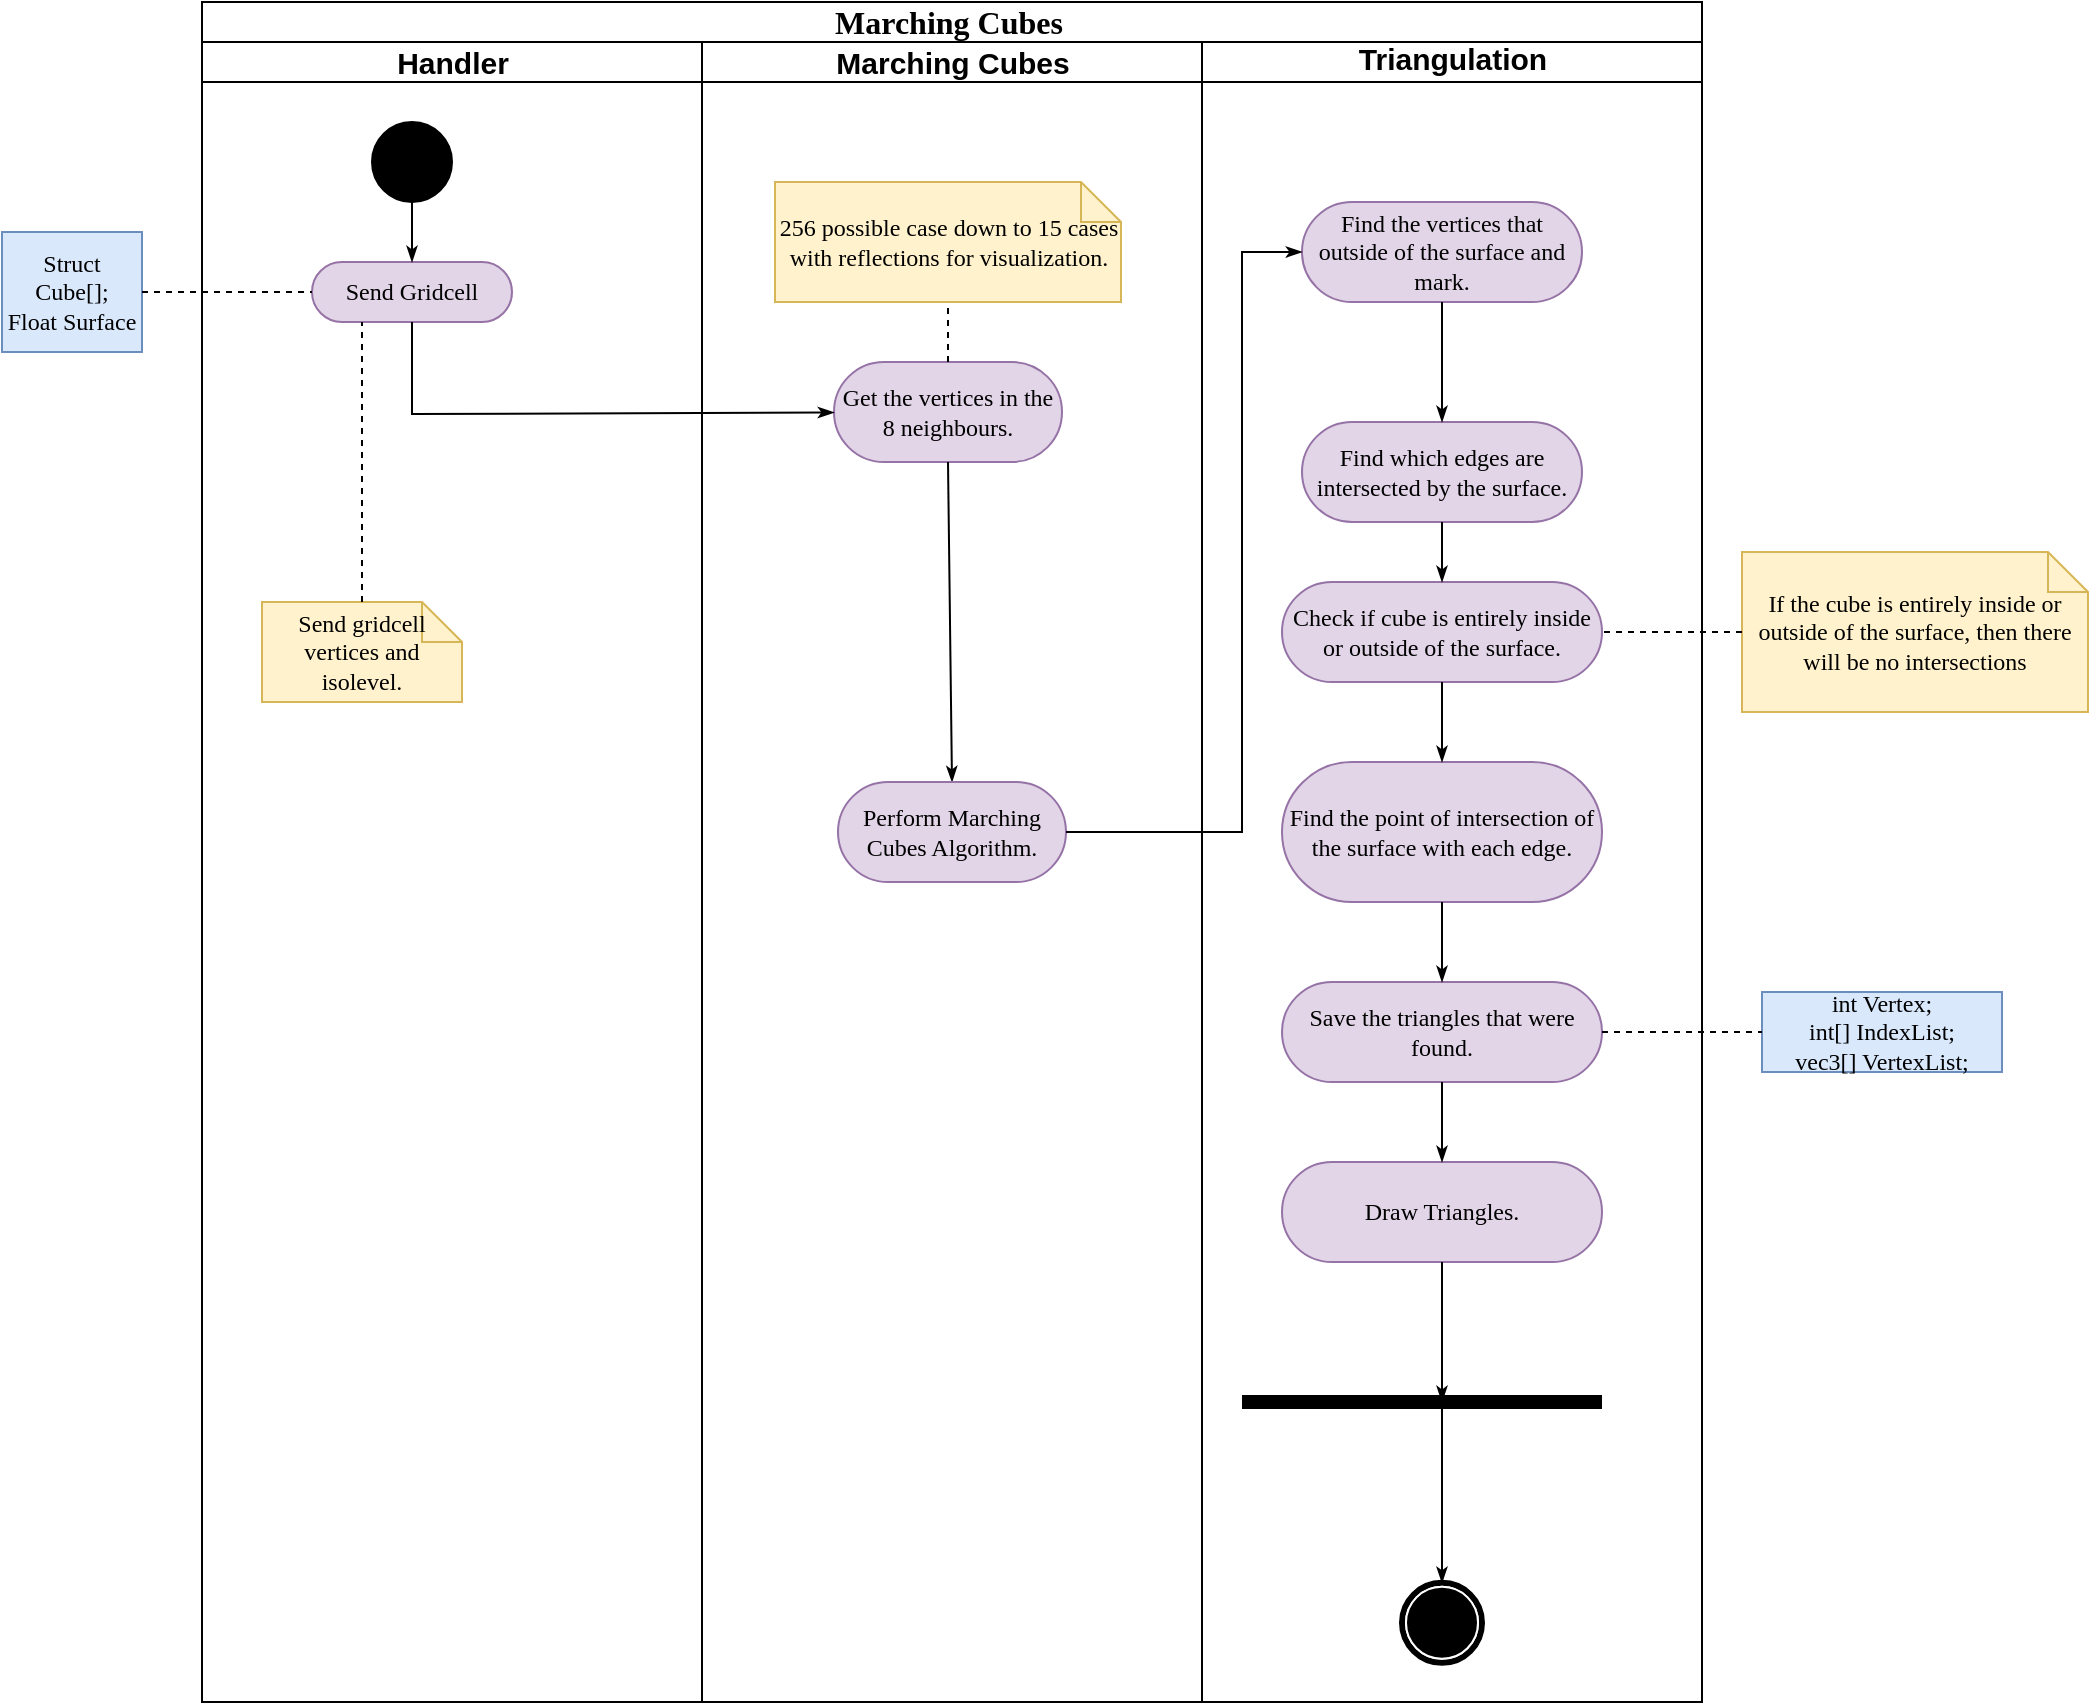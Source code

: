 <mxfile version="12.8.1" type="device"><diagram name="Page-1" id="0783ab3e-0a74-02c8-0abd-f7b4e66b4bec"><mxGraphModel dx="3220" dy="1188" grid="1" gridSize="10" guides="1" tooltips="1" connect="1" arrows="1" fold="1" page="1" pageScale="1" pageWidth="850" pageHeight="1100" background="#ffffff" math="0" shadow="0"><root><mxCell id="0"/><mxCell id="1" parent="0"/><mxCell id="1c1d494c118603dd-1" value="&lt;font style=&quot;font-size: 16px&quot;&gt;Marching Cubes&amp;nbsp;&lt;/font&gt;" style="swimlane;html=1;childLayout=stackLayout;startSize=20;rounded=0;shadow=0;comic=0;labelBackgroundColor=none;strokeWidth=1;fontFamily=Verdana;fontSize=12;align=center;" parent="1" vertex="1"><mxGeometry x="40" y="20" width="750" height="850" as="geometry"/></mxCell><mxCell id="1c1d494c118603dd-2" value="&lt;font style=&quot;font-size: 15px&quot;&gt;Handler&lt;/font&gt;" style="swimlane;html=1;startSize=20;" parent="1c1d494c118603dd-1" vertex="1"><mxGeometry y="20" width="250" height="830" as="geometry"/></mxCell><mxCell id="60571a20871a0731-4" value="" style="ellipse;whiteSpace=wrap;html=1;rounded=0;shadow=0;comic=0;labelBackgroundColor=none;strokeWidth=1;fillColor=#000000;fontFamily=Verdana;fontSize=12;align=center;" parent="1c1d494c118603dd-2" vertex="1"><mxGeometry x="85" y="40" width="40" height="40" as="geometry"/></mxCell><mxCell id="60571a20871a0731-8" value="Send Gridcell" style="rounded=1;whiteSpace=wrap;html=1;shadow=0;comic=0;labelBackgroundColor=none;strokeWidth=1;fontFamily=Verdana;fontSize=12;align=center;arcSize=50;fillColor=#e1d5e7;strokeColor=#9673a6;" parent="1c1d494c118603dd-2" vertex="1"><mxGeometry x="55" y="110" width="100" height="30" as="geometry"/></mxCell><mxCell id="1c1d494c118603dd-27" style="edgeStyle=orthogonalEdgeStyle;rounded=0;html=1;labelBackgroundColor=none;startArrow=none;startFill=0;startSize=5;endArrow=classicThin;endFill=1;endSize=5;jettySize=auto;orthogonalLoop=1;strokeWidth=1;fontFamily=Verdana;fontSize=12" parent="1c1d494c118603dd-2" source="60571a20871a0731-4" target="60571a20871a0731-8" edge="1"><mxGeometry relative="1" as="geometry"/></mxCell><mxCell id="1c1d494c118603dd-21" value="Send gridcell vertices and isolevel." style="shape=note;whiteSpace=wrap;html=1;rounded=0;shadow=0;comic=0;labelBackgroundColor=none;strokeWidth=1;fontFamily=Verdana;fontSize=12;align=center;size=20;fillColor=#fff2cc;strokeColor=#d6b656;" parent="1c1d494c118603dd-2" vertex="1"><mxGeometry x="30" y="280" width="100" height="50" as="geometry"/></mxCell><mxCell id="FSS5P7uBZxBDkMRp00eT-8" value="" style="endArrow=none;dashed=1;html=1;strokeWidth=1;fontSize=12;entryX=0.25;entryY=1;entryDx=0;entryDy=0;exitX=0.5;exitY=0;exitDx=0;exitDy=0;exitPerimeter=0;fontStyle=1" parent="1c1d494c118603dd-2" source="1c1d494c118603dd-21" target="60571a20871a0731-8" edge="1"><mxGeometry width="50" height="50" relative="1" as="geometry"><mxPoint x="40" y="240" as="sourcePoint"/><mxPoint x="90" y="190" as="targetPoint"/></mxGeometry></mxCell><mxCell id="1c1d494c118603dd-3" value="&lt;font style=&quot;font-size: 15px&quot;&gt;Marching Cubes&lt;/font&gt;" style="swimlane;html=1;startSize=20;" parent="1c1d494c118603dd-1" vertex="1"><mxGeometry x="250" y="20" width="250" height="830" as="geometry"/></mxCell><mxCell id="1c1d494c118603dd-7" value="Get the vertices in the 8 neighbours." style="rounded=1;whiteSpace=wrap;html=1;shadow=0;comic=0;labelBackgroundColor=none;strokeWidth=1;fontFamily=Verdana;fontSize=12;align=center;arcSize=50;fillColor=#e1d5e7;strokeColor=#9673a6;" parent="1c1d494c118603dd-3" vertex="1"><mxGeometry x="66" y="160" width="114" height="50" as="geometry"/></mxCell><mxCell id="Eoc1qnh-sB_IrAHV5-r7-13" style="edgeStyle=none;rounded=0;html=1;labelBackgroundColor=none;startArrow=none;startFill=0;startSize=5;endArrow=classicThin;endFill=1;endSize=5;jettySize=auto;orthogonalLoop=1;strokeWidth=1;fontFamily=Verdana;fontSize=12;exitX=0.5;exitY=1;exitDx=0;exitDy=0;entryX=0.5;entryY=0;entryDx=0;entryDy=0;" parent="1c1d494c118603dd-3" source="1c1d494c118603dd-7" target="FSS5P7uBZxBDkMRp00eT-19" edge="1"><mxGeometry relative="1" as="geometry"><mxPoint x="-100" y="198.241" as="sourcePoint"/><mxPoint x="124" y="350" as="targetPoint"/></mxGeometry></mxCell><mxCell id="v5lr7bBvockY5O7Us8n9-2" value="" style="endArrow=none;dashed=1;html=1;entryX=0.5;entryY=1;entryDx=0;entryDy=0;entryPerimeter=0;exitX=0.5;exitY=0;exitDx=0;exitDy=0;" parent="1c1d494c118603dd-3" source="1c1d494c118603dd-7" target="v5lr7bBvockY5O7Us8n9-1" edge="1"><mxGeometry width="50" height="50" relative="1" as="geometry"><mxPoint x="173" y="190" as="sourcePoint"/><mxPoint x="223" y="140" as="targetPoint"/></mxGeometry></mxCell><mxCell id="v5lr7bBvockY5O7Us8n9-1" value="256 possible case down to 15 cases with reflections for visualization." style="shape=note;whiteSpace=wrap;html=1;rounded=0;shadow=0;comic=0;labelBackgroundColor=none;strokeWidth=1;fontFamily=Verdana;fontSize=12;align=center;size=20;fillColor=#fff2cc;strokeColor=#d6b656;" parent="1c1d494c118603dd-3" vertex="1"><mxGeometry x="36.5" y="70" width="173" height="60" as="geometry"/></mxCell><mxCell id="FSS5P7uBZxBDkMRp00eT-19" value="Perform Marching Cubes Algorithm." style="rounded=1;whiteSpace=wrap;html=1;shadow=0;comic=0;labelBackgroundColor=none;strokeWidth=1;fontFamily=Verdana;fontSize=12;align=center;arcSize=50;fillColor=#e1d5e7;strokeColor=#9673a6;" parent="1c1d494c118603dd-3" vertex="1"><mxGeometry x="68" y="370" width="114" height="50" as="geometry"/></mxCell><mxCell id="1c1d494c118603dd-4" value="&lt;pre style=&quot;line-height: 15.6px ; font-family: &amp;#34;courier&amp;#34; , monospace ; font-weight: 400&quot;&gt;&lt;span style=&quot;font-family: &amp;#34;helvetica&amp;#34; ; font-weight: 700 ; white-space: nowrap ; background-color: rgb(255 , 255 , 255)&quot;&gt;&lt;font style=&quot;font-size: 15px&quot;&gt;Triangulation&lt;/font&gt;&lt;/span&gt;&lt;font size=&quot;2&quot; style=&quot;background-color: rgb(255 , 255 , 255)&quot;&gt;&lt;br&gt;&lt;/font&gt;&lt;/pre&gt;" style="swimlane;html=1;startSize=20;" parent="1c1d494c118603dd-1" vertex="1"><mxGeometry x="500" y="20" width="250" height="830" as="geometry"/></mxCell><mxCell id="FSS5P7uBZxBDkMRp00eT-2" value="Find the vertices that outside of the surface and mark." style="rounded=1;whiteSpace=wrap;html=1;shadow=0;comic=0;labelBackgroundColor=none;strokeWidth=1;fontFamily=Verdana;fontSize=12;align=center;arcSize=50;fillColor=#e1d5e7;strokeColor=#9673a6;" parent="1c1d494c118603dd-4" vertex="1"><mxGeometry x="50" y="80" width="140" height="50" as="geometry"/></mxCell><mxCell id="FSS5P7uBZxBDkMRp00eT-3" value="Find which edges are intersected by the surface." style="rounded=1;whiteSpace=wrap;html=1;shadow=0;comic=0;labelBackgroundColor=none;strokeWidth=1;fontFamily=Verdana;fontSize=12;align=center;arcSize=50;fillColor=#e1d5e7;strokeColor=#9673a6;" parent="1c1d494c118603dd-4" vertex="1"><mxGeometry x="50" y="190" width="140" height="50" as="geometry"/></mxCell><mxCell id="FSS5P7uBZxBDkMRp00eT-5" style="edgeStyle=none;rounded=0;html=1;labelBackgroundColor=none;startArrow=none;startFill=0;startSize=5;endArrow=classicThin;endFill=1;endSize=5;jettySize=auto;orthogonalLoop=1;strokeWidth=1;fontFamily=Verdana;fontSize=12;exitX=0.5;exitY=1;exitDx=0;exitDy=0;entryX=0.5;entryY=0;entryDx=0;entryDy=0;" parent="1c1d494c118603dd-4" source="FSS5P7uBZxBDkMRp00eT-2" target="FSS5P7uBZxBDkMRp00eT-3" edge="1"><mxGeometry relative="1" as="geometry"><mxPoint x="-375" y="110" as="sourcePoint"/><mxPoint x="-375" y="140" as="targetPoint"/></mxGeometry></mxCell><mxCell id="FSS5P7uBZxBDkMRp00eT-6" value="Check if cube is entirely inside or outside of the surface." style="rounded=1;whiteSpace=wrap;html=1;shadow=0;comic=0;labelBackgroundColor=none;strokeWidth=1;fontFamily=Verdana;fontSize=12;align=center;arcSize=50;fillColor=#e1d5e7;strokeColor=#9673a6;" parent="1c1d494c118603dd-4" vertex="1"><mxGeometry x="40" y="270" width="160" height="50" as="geometry"/></mxCell><mxCell id="FSS5P7uBZxBDkMRp00eT-10" value="Find the point of intersection of the surface with each edge." style="rounded=1;whiteSpace=wrap;html=1;shadow=0;comic=0;labelBackgroundColor=none;strokeWidth=1;fontFamily=Verdana;fontSize=12;align=center;arcSize=50;fillColor=#e1d5e7;strokeColor=#9673a6;" parent="1c1d494c118603dd-4" vertex="1"><mxGeometry x="40" y="360" width="160" height="70" as="geometry"/></mxCell><mxCell id="FSS5P7uBZxBDkMRp00eT-11" style="edgeStyle=none;rounded=0;html=1;labelBackgroundColor=none;startArrow=none;startFill=0;startSize=5;endArrow=classicThin;endFill=1;endSize=5;jettySize=auto;orthogonalLoop=1;strokeWidth=1;fontFamily=Verdana;fontSize=12;entryX=0.5;entryY=0;entryDx=0;entryDy=0;exitX=0.5;exitY=1;exitDx=0;exitDy=0;" parent="1c1d494c118603dd-4" source="FSS5P7uBZxBDkMRp00eT-3" target="FSS5P7uBZxBDkMRp00eT-6" edge="1"><mxGeometry relative="1" as="geometry"><mxPoint x="-116.5" y="300" as="sourcePoint"/><mxPoint x="-116.5" y="330" as="targetPoint"/></mxGeometry></mxCell><mxCell id="FSS5P7uBZxBDkMRp00eT-12" style="edgeStyle=none;rounded=0;html=1;labelBackgroundColor=none;startArrow=none;startFill=0;startSize=5;endArrow=classicThin;endFill=1;endSize=5;jettySize=auto;orthogonalLoop=1;strokeWidth=1;fontFamily=Verdana;fontSize=12;entryX=0.5;entryY=0;entryDx=0;entryDy=0;exitX=0.5;exitY=1;exitDx=0;exitDy=0;" parent="1c1d494c118603dd-4" source="FSS5P7uBZxBDkMRp00eT-6" target="FSS5P7uBZxBDkMRp00eT-10" edge="1"><mxGeometry relative="1" as="geometry"><mxPoint x="-116.5" y="300" as="sourcePoint"/><mxPoint x="-116.5" y="330" as="targetPoint"/></mxGeometry></mxCell><mxCell id="FSS5P7uBZxBDkMRp00eT-13" value="Save the triangles that were found." style="rounded=1;whiteSpace=wrap;html=1;shadow=0;comic=0;labelBackgroundColor=none;strokeWidth=1;fontFamily=Verdana;fontSize=12;align=center;arcSize=50;fillColor=#e1d5e7;strokeColor=#9673a6;" parent="1c1d494c118603dd-4" vertex="1"><mxGeometry x="40" y="470" width="160" height="50" as="geometry"/></mxCell><mxCell id="FSS5P7uBZxBDkMRp00eT-14" style="edgeStyle=none;rounded=0;html=1;labelBackgroundColor=none;startArrow=none;startFill=0;startSize=5;endArrow=classicThin;endFill=1;endSize=5;jettySize=auto;orthogonalLoop=1;strokeWidth=1;fontFamily=Verdana;fontSize=12;entryX=0.5;entryY=0;entryDx=0;entryDy=0;exitX=0.5;exitY=1;exitDx=0;exitDy=0;" parent="1c1d494c118603dd-4" source="FSS5P7uBZxBDkMRp00eT-10" target="FSS5P7uBZxBDkMRp00eT-13" edge="1"><mxGeometry relative="1" as="geometry"><mxPoint x="130" y="330" as="sourcePoint"/><mxPoint x="130" y="370" as="targetPoint"/></mxGeometry></mxCell><mxCell id="FSS5P7uBZxBDkMRp00eT-17" value="Draw Triangles." style="rounded=1;whiteSpace=wrap;html=1;shadow=0;comic=0;labelBackgroundColor=none;strokeWidth=1;fontFamily=Verdana;fontSize=12;align=center;arcSize=50;fillColor=#e1d5e7;strokeColor=#9673a6;" parent="1c1d494c118603dd-4" vertex="1"><mxGeometry x="40" y="560" width="160" height="50" as="geometry"/></mxCell><mxCell id="FSS5P7uBZxBDkMRp00eT-18" style="edgeStyle=none;rounded=0;html=1;labelBackgroundColor=none;startArrow=none;startFill=0;startSize=5;endArrow=classicThin;endFill=1;endSize=5;jettySize=auto;orthogonalLoop=1;strokeWidth=1;fontFamily=Verdana;fontSize=12;entryX=0.5;entryY=0;entryDx=0;entryDy=0;exitX=0.5;exitY=1;exitDx=0;exitDy=0;" parent="1c1d494c118603dd-4" source="FSS5P7uBZxBDkMRp00eT-13" target="FSS5P7uBZxBDkMRp00eT-17" edge="1"><mxGeometry relative="1" as="geometry"><mxPoint x="-122.5" y="440" as="sourcePoint"/><mxPoint x="-122.5" y="496.97" as="targetPoint"/></mxGeometry></mxCell><mxCell id="60571a20871a0731-5" value="" style="shape=mxgraph.bpmn.shape;html=1;verticalLabelPosition=bottom;labelBackgroundColor=#ffffff;verticalAlign=top;perimeter=ellipsePerimeter;outline=end;symbol=terminate;rounded=0;shadow=0;comic=0;strokeWidth=1;fontFamily=Verdana;fontSize=12;align=center;" parent="1c1d494c118603dd-4" vertex="1"><mxGeometry x="100" y="770.42" width="40" height="40" as="geometry"/></mxCell><mxCell id="1c1d494c118603dd-45" style="edgeStyle=none;rounded=0;html=1;labelBackgroundColor=none;startArrow=none;startFill=0;startSize=5;endArrow=classicThin;endFill=1;endSize=5;jettySize=auto;orthogonalLoop=1;strokeWidth=1;fontFamily=Verdana;fontSize=12;entryX=0.5;entryY=0;entryDx=0;entryDy=0;" parent="1c1d494c118603dd-4" target="60571a20871a0731-5" edge="1"><mxGeometry relative="1" as="geometry"><mxPoint x="120" y="680" as="sourcePoint"/><mxPoint x="123" y="730.42" as="targetPoint"/></mxGeometry></mxCell><mxCell id="Eoc1qnh-sB_IrAHV5-r7-21" value="" style="line;strokeWidth=7;fillColor=none;align=left;verticalAlign=middle;spacingTop=-1;spacingLeft=3;spacingRight=3;rotatable=0;labelPosition=right;points=[];portConstraint=eastwest;" parent="1c1d494c118603dd-4" vertex="1"><mxGeometry x="20" y="670" width="180" height="20" as="geometry"/></mxCell><mxCell id="FSS5P7uBZxBDkMRp00eT-21" style="edgeStyle=none;rounded=0;html=1;labelBackgroundColor=none;startArrow=none;startFill=0;startSize=5;endArrow=classicThin;endFill=1;endSize=5;jettySize=auto;orthogonalLoop=1;strokeWidth=1;fontFamily=Verdana;fontSize=12;exitX=0.5;exitY=1;exitDx=0;exitDy=0;" parent="1c1d494c118603dd-4" source="FSS5P7uBZxBDkMRp00eT-17" edge="1"><mxGeometry relative="1" as="geometry"><mxPoint x="130" y="530" as="sourcePoint"/><mxPoint x="120" y="680" as="targetPoint"/></mxGeometry></mxCell><mxCell id="1c1d494c118603dd-35" style="edgeStyle=none;rounded=0;html=1;labelBackgroundColor=none;startArrow=none;startFill=0;startSize=5;endArrow=classicThin;endFill=1;endSize=5;jettySize=auto;orthogonalLoop=1;strokeWidth=1;fontFamily=Verdana;fontSize=12;exitX=0.5;exitY=1;exitDx=0;exitDy=0;" parent="1c1d494c118603dd-1" source="60571a20871a0731-8" target="1c1d494c118603dd-7" edge="1"><mxGeometry relative="1" as="geometry"><Array as="points"><mxPoint x="105" y="206"/></Array><mxPoint x="105" y="220.0" as="sourcePoint"/></mxGeometry></mxCell><mxCell id="FSS5P7uBZxBDkMRp00eT-20" style="edgeStyle=none;rounded=0;html=1;labelBackgroundColor=none;startArrow=none;startFill=0;startSize=5;endArrow=classicThin;endFill=1;endSize=5;jettySize=auto;orthogonalLoop=1;strokeWidth=1;fontFamily=Verdana;fontSize=12;exitX=1;exitY=0.5;exitDx=0;exitDy=0;entryX=0;entryY=0.5;entryDx=0;entryDy=0;" parent="1c1d494c118603dd-1" source="FSS5P7uBZxBDkMRp00eT-19" target="FSS5P7uBZxBDkMRp00eT-2" edge="1"><mxGeometry relative="1" as="geometry"><mxPoint x="383" y="330" as="sourcePoint"/><mxPoint x="385" y="400" as="targetPoint"/><Array as="points"><mxPoint x="520" y="415"/><mxPoint x="520" y="125"/></Array></mxGeometry></mxCell><mxCell id="FSS5P7uBZxBDkMRp00eT-7" value="If the cube is entirely inside or outside of the surface, then there will be no intersections" style="shape=note;whiteSpace=wrap;html=1;rounded=0;shadow=0;comic=0;labelBackgroundColor=none;strokeWidth=1;fontFamily=Verdana;fontSize=12;align=center;size=20;fillColor=#fff2cc;strokeColor=#d6b656;" parent="1" vertex="1"><mxGeometry x="810" y="295" width="173" height="80" as="geometry"/></mxCell><mxCell id="FSS5P7uBZxBDkMRp00eT-9" value="" style="endArrow=none;dashed=1;html=1;strokeWidth=1;fontSize=12;entryX=1;entryY=0.5;entryDx=0;entryDy=0;exitX=0;exitY=0.5;exitDx=0;exitDy=0;exitPerimeter=0;" parent="1" source="FSS5P7uBZxBDkMRp00eT-7" target="FSS5P7uBZxBDkMRp00eT-6" edge="1"><mxGeometry width="50" height="50" relative="1" as="geometry"><mxPoint x="120" y="310" as="sourcePoint"/><mxPoint x="105" y="175" as="targetPoint"/></mxGeometry></mxCell><mxCell id="FSS5P7uBZxBDkMRp00eT-15" value="int Vertex;&lt;br&gt;int[] IndexList;&lt;br&gt;vec3[] VertexList;" style="rounded=0;whiteSpace=wrap;html=1;shadow=0;comic=0;labelBackgroundColor=none;strokeWidth=1;fontFamily=Verdana;fontSize=12;align=center;arcSize=50;fillColor=#dae8fc;strokeColor=#6c8ebf;" parent="1" vertex="1"><mxGeometry x="820" y="515" width="120" height="40" as="geometry"/></mxCell><mxCell id="FSS5P7uBZxBDkMRp00eT-16" value="" style="endArrow=none;dashed=1;html=1;strokeWidth=1;fontSize=12;entryX=0;entryY=0.5;entryDx=0;entryDy=0;exitX=1;exitY=0.5;exitDx=0;exitDy=0;fontStyle=1" parent="1" source="FSS5P7uBZxBDkMRp00eT-13" target="FSS5P7uBZxBDkMRp00eT-15" edge="1"><mxGeometry width="50" height="50" relative="1" as="geometry"><mxPoint x="120" y="310" as="sourcePoint"/><mxPoint x="105" y="175" as="targetPoint"/></mxGeometry></mxCell><mxCell id="_cOfAqLL6yWSSE-CWlNT-1" value="Struct Cube[];&lt;br&gt;Float Surface" style="rounded=0;whiteSpace=wrap;html=1;shadow=0;comic=0;labelBackgroundColor=none;strokeWidth=1;fontFamily=Verdana;fontSize=12;align=center;arcSize=50;fillColor=#dae8fc;strokeColor=#6c8ebf;" vertex="1" parent="1"><mxGeometry x="-60" y="135" width="70" height="60" as="geometry"/></mxCell><mxCell id="_cOfAqLL6yWSSE-CWlNT-2" value="" style="endArrow=none;dashed=1;html=1;strokeWidth=1;fontSize=12;exitX=1;exitY=0.5;exitDx=0;exitDy=0;fontStyle=1;entryX=0;entryY=0.5;entryDx=0;entryDy=0;" edge="1" parent="1" source="_cOfAqLL6yWSSE-CWlNT-1" target="60571a20871a0731-8"><mxGeometry width="50" height="50" relative="1" as="geometry"><mxPoint x="110" y="330.0" as="sourcePoint"/><mxPoint x="30" y="150" as="targetPoint"/></mxGeometry></mxCell></root></mxGraphModel></diagram></mxfile>